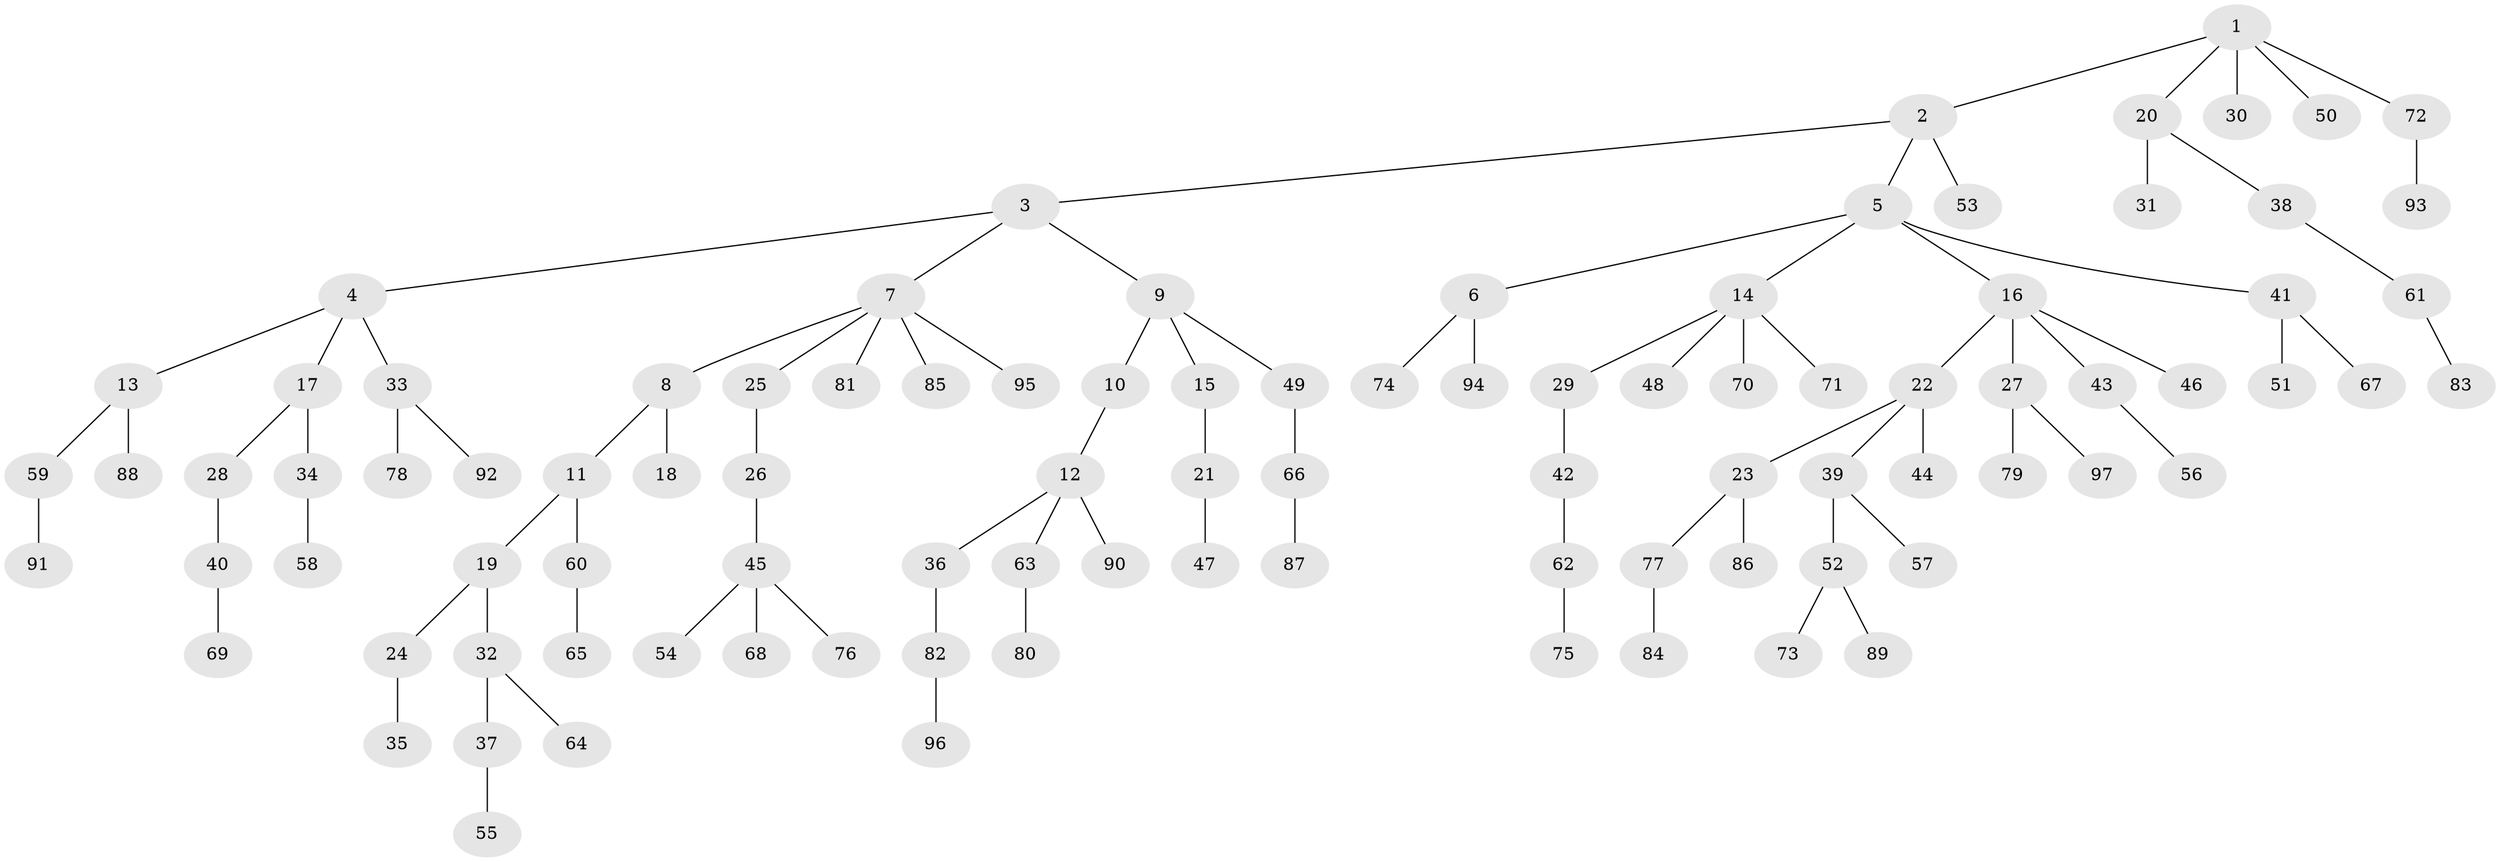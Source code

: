 // coarse degree distribution, {5: 0.034482758620689655, 8: 0.034482758620689655, 6: 0.034482758620689655, 3: 0.06896551724137931, 2: 0.2413793103448276, 1: 0.5862068965517241}
// Generated by graph-tools (version 1.1) at 2025/19/03/04/25 18:19:12]
// undirected, 97 vertices, 96 edges
graph export_dot {
graph [start="1"]
  node [color=gray90,style=filled];
  1;
  2;
  3;
  4;
  5;
  6;
  7;
  8;
  9;
  10;
  11;
  12;
  13;
  14;
  15;
  16;
  17;
  18;
  19;
  20;
  21;
  22;
  23;
  24;
  25;
  26;
  27;
  28;
  29;
  30;
  31;
  32;
  33;
  34;
  35;
  36;
  37;
  38;
  39;
  40;
  41;
  42;
  43;
  44;
  45;
  46;
  47;
  48;
  49;
  50;
  51;
  52;
  53;
  54;
  55;
  56;
  57;
  58;
  59;
  60;
  61;
  62;
  63;
  64;
  65;
  66;
  67;
  68;
  69;
  70;
  71;
  72;
  73;
  74;
  75;
  76;
  77;
  78;
  79;
  80;
  81;
  82;
  83;
  84;
  85;
  86;
  87;
  88;
  89;
  90;
  91;
  92;
  93;
  94;
  95;
  96;
  97;
  1 -- 2;
  1 -- 20;
  1 -- 30;
  1 -- 50;
  1 -- 72;
  2 -- 3;
  2 -- 5;
  2 -- 53;
  3 -- 4;
  3 -- 7;
  3 -- 9;
  4 -- 13;
  4 -- 17;
  4 -- 33;
  5 -- 6;
  5 -- 14;
  5 -- 16;
  5 -- 41;
  6 -- 74;
  6 -- 94;
  7 -- 8;
  7 -- 25;
  7 -- 81;
  7 -- 85;
  7 -- 95;
  8 -- 11;
  8 -- 18;
  9 -- 10;
  9 -- 15;
  9 -- 49;
  10 -- 12;
  11 -- 19;
  11 -- 60;
  12 -- 36;
  12 -- 63;
  12 -- 90;
  13 -- 59;
  13 -- 88;
  14 -- 29;
  14 -- 48;
  14 -- 70;
  14 -- 71;
  15 -- 21;
  16 -- 22;
  16 -- 27;
  16 -- 43;
  16 -- 46;
  17 -- 28;
  17 -- 34;
  19 -- 24;
  19 -- 32;
  20 -- 31;
  20 -- 38;
  21 -- 47;
  22 -- 23;
  22 -- 39;
  22 -- 44;
  23 -- 77;
  23 -- 86;
  24 -- 35;
  25 -- 26;
  26 -- 45;
  27 -- 79;
  27 -- 97;
  28 -- 40;
  29 -- 42;
  32 -- 37;
  32 -- 64;
  33 -- 78;
  33 -- 92;
  34 -- 58;
  36 -- 82;
  37 -- 55;
  38 -- 61;
  39 -- 52;
  39 -- 57;
  40 -- 69;
  41 -- 51;
  41 -- 67;
  42 -- 62;
  43 -- 56;
  45 -- 54;
  45 -- 68;
  45 -- 76;
  49 -- 66;
  52 -- 73;
  52 -- 89;
  59 -- 91;
  60 -- 65;
  61 -- 83;
  62 -- 75;
  63 -- 80;
  66 -- 87;
  72 -- 93;
  77 -- 84;
  82 -- 96;
}
